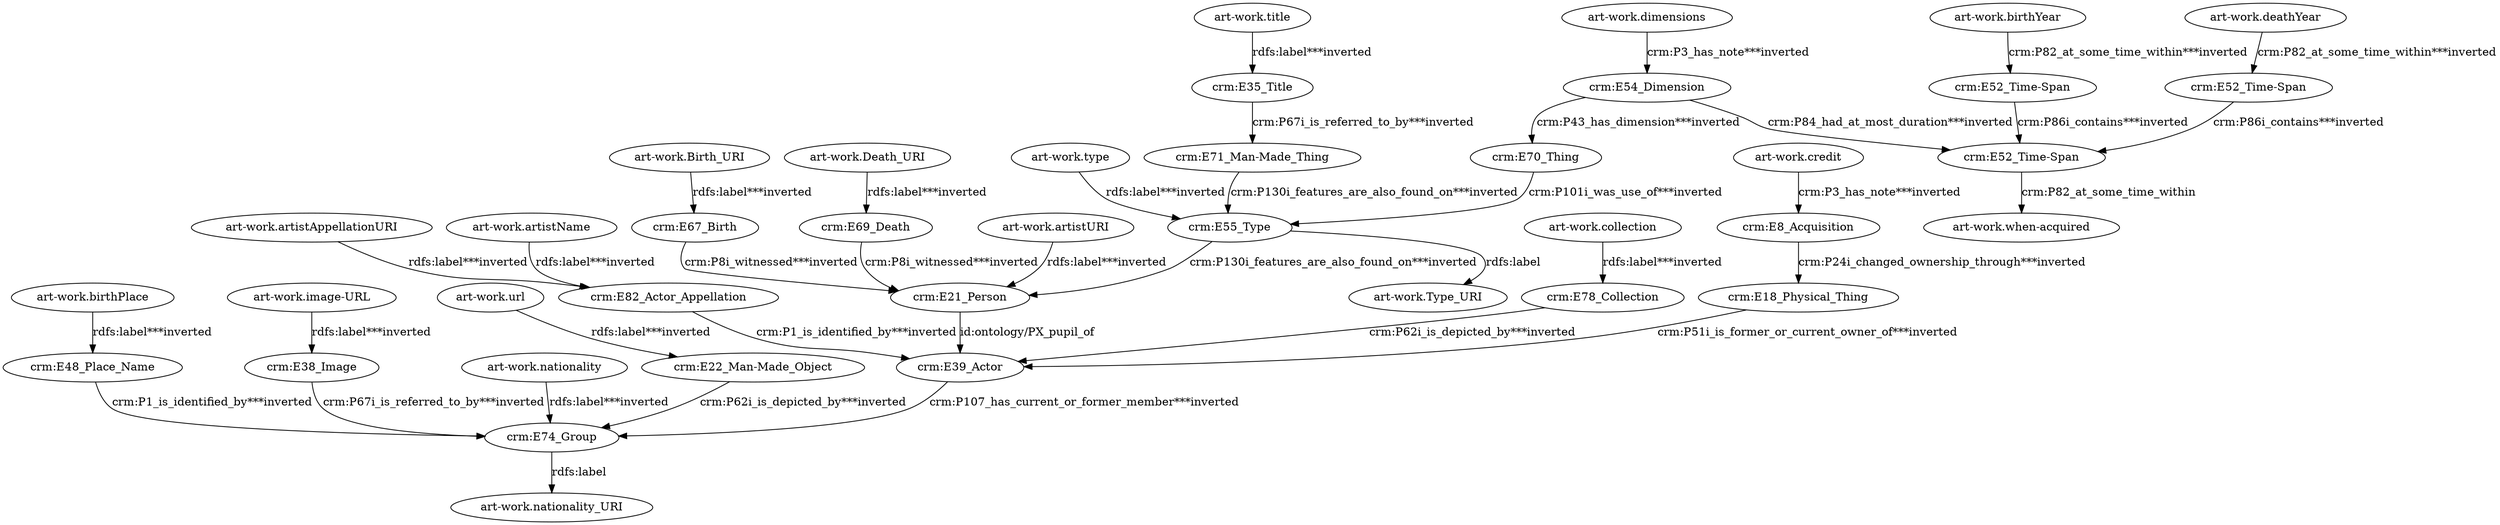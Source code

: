 digraph {
  "art-work.Birth_URI" [type=attribute_name,label="art-work.Birth_URI"]
  "crm:E67_Birth1" [type=class_uri,label="crm:E67_Birth"]
  "art-work.Death_URI" [type=attribute_name,label="art-work.Death_URI"]
  "crm:E69_Death1" [type=class_uri,label="crm:E69_Death"]
  "art-work.artistAppellationURI" [type=attribute_name,label="art-work.artistAppellationURI"]
  "crm:E82_Actor_Appellation1" [type=class_uri,label="crm:E82_Actor_Appellation"]
  "art-work.artistName" [type=attribute_name,label="art-work.artistName"]
  "art-work.artistURI" [type=attribute_name,label="art-work.artistURI"]
  "crm:E21_Person1" [type=class_uri,label="crm:E21_Person"]
  "art-work.birthPlace" [type=attribute_name,label="art-work.birthPlace"]
  "crm:E48_Place_Name1" [type=class_uri,label="crm:E48_Place_Name"]
  "art-work.birthYear" [type=attribute_name,label="art-work.birthYear"]
  "crm:E52_Time-Span1" [type=class_uri,label="crm:E52_Time-Span"]
  "art-work.collection" [type=attribute_name,label="art-work.collection"]
  "crm:E78_Collection1" [type=class_uri,label="crm:E78_Collection"]
  "art-work.credit" [type=attribute_name,label="art-work.credit"]
  "crm:E8_Acquisition1" [type=class_uri,label="crm:E8_Acquisition"]
  "art-work.deathYear" [type=attribute_name,label="art-work.deathYear"]
  "crm:E52_Time-Span2" [type=class_uri,label="crm:E52_Time-Span"]
  "art-work.dimensions" [type=attribute_name,label="art-work.dimensions"]
  "crm:E54_Dimension1" [type=class_uri,label="crm:E54_Dimension"]
  "art-work.image-URL" [type=attribute_name,label="art-work.image-URL"]
  "crm:E38_Image1" [type=class_uri,label="crm:E38_Image"]
  "art-work.nationality" [type=attribute_name,label="art-work.nationality"]
  "crm:E74_Group1" [type=class_uri,label="crm:E74_Group"]
  "art-work.title" [type=attribute_name,label="art-work.title"]
  "crm:E35_Title1" [type=class_uri,label="crm:E35_Title"]
  "art-work.type" [type=attribute_name,label="art-work.type"]
  "crm:E55_Type1" [type=class_uri,label="crm:E55_Type"]
  "art-work.url" [type=attribute_name,label="art-work.url"]
  "crm:E22_Man-Made_Object1" [type=class_uri,label="crm:E22_Man-Made_Object"]
  "crm:E18_Physical_Thing" [type=class_uri,label="crm:E18_Physical_Thing"]
  "crm:E39_Actor" [type=class_uri,label="crm:E39_Actor"]
  "crm:E71_Man-Made_Thing" [type=class_uri,label="crm:E71_Man-Made_Thing"]
  "crm:E52_Time-Span3" [type=class_uri,label="crm:E52_Time-Span"]
  "art-work.when-acquired" [type=attribute_name,label="art-work.when-acquired"]
  "crm:E70_Thing" [type=class_uri,label="crm:E70_Thing"]
  "art-work.Type_URI" [type=attribute_name,label="art-work.Type_URI"]
  "art-work.nationality_URI" [type=attribute_name,label="art-work.nationality_URI"]
  "art-work.Birth_URI" -> "crm:E67_Birth1" [type=st_property_uri,label="rdfs:label***inverted"]
  "art-work.Death_URI" -> "crm:E69_Death1" [type=st_property_uri,label="rdfs:label***inverted"]
  "art-work.artistAppellationURI" -> "crm:E82_Actor_Appellation1" [type=st_property_uri,label="rdfs:label***inverted"]
  "art-work.artistName" -> "crm:E82_Actor_Appellation1" [type=st_property_uri,label="rdfs:label***inverted"]
  "art-work.artistURI" -> "crm:E21_Person1" [type=st_property_uri,label="rdfs:label***inverted"]
  "art-work.birthPlace" -> "crm:E48_Place_Name1" [type=st_property_uri,label="rdfs:label***inverted"]
  "art-work.birthYear" -> "crm:E52_Time-Span1" [type=st_property_uri,label="crm:P82_at_some_time_within***inverted"]
  "art-work.collection" -> "crm:E78_Collection1" [type=st_property_uri,label="rdfs:label***inverted"]
  "art-work.credit" -> "crm:E8_Acquisition1" [type=st_property_uri,label="crm:P3_has_note***inverted"]
  "art-work.deathYear" -> "crm:E52_Time-Span2" [type=st_property_uri,label="crm:P82_at_some_time_within***inverted"]
  "art-work.dimensions" -> "crm:E54_Dimension1" [type=st_property_uri,label="crm:P3_has_note***inverted"]
  "art-work.image-URL" -> "crm:E38_Image1" [type=st_property_uri,label="rdfs:label***inverted"]
  "art-work.nationality" -> "crm:E74_Group1" [type=st_property_uri,label="rdfs:label***inverted"]
  "art-work.title" -> "crm:E35_Title1" [type=st_property_uri,label="rdfs:label***inverted"]
  "art-work.type" -> "crm:E55_Type1" [type=st_property_uri,label="rdfs:label***inverted"]
  "art-work.url" -> "crm:E22_Man-Made_Object1" [type=st_property_uri,label="rdfs:label***inverted"]
  "crm:E18_Physical_Thing" -> "crm:E39_Actor" [type=direct_property_uri,label="crm:P51i_is_former_or_current_owner_of***inverted"]
  "crm:E21_Person1" -> "crm:E39_Actor" [label="id:ontology/PX_pupil_of",type=direct_property_uri]
  "crm:E22_Man-Made_Object1" -> "crm:E74_Group1" [type=inherited,label="crm:P62i_is_depicted_by***inverted"]
  "crm:E35_Title1" -> "crm:E71_Man-Made_Thing" [type=inherited,label="crm:P67i_is_referred_to_by***inverted"]
  "crm:E38_Image1" -> "crm:E74_Group1" [type=inherited,label="crm:P67i_is_referred_to_by***inverted"]
  "crm:E39_Actor" -> "crm:E74_Group1" [type=direct_property_uri,label="crm:P107_has_current_or_former_member***inverted"]
  "crm:E48_Place_Name1" -> "crm:E74_Group1" [type=inherited,label="crm:P1_is_identified_by***inverted"]
  "crm:E52_Time-Span1" -> "crm:E52_Time-Span3" [type=direct_property_uri,label="crm:P86i_contains***inverted"]
  "crm:E52_Time-Span2" -> "crm:E52_Time-Span3" [type=direct_property_uri,label="crm:P86i_contains***inverted"]
  "crm:E52_Time-Span3" -> "art-work.when-acquired" [label="crm:P82_at_some_time_within",type=st_property_uri]
  "crm:E54_Dimension1" -> "crm:E52_Time-Span3" [type=direct_property_uri,label="crm:P84_had_at_most_duration***inverted"]
  "crm:E54_Dimension1" -> "crm:E70_Thing" [type=direct_property_uri,label="crm:P43_has_dimension***inverted"]
  "crm:E55_Type1" -> "art-work.Type_URI" [label="rdfs:label",type=st_property_uri]
  "crm:E55_Type1" -> "crm:E21_Person1" [type=inherited,label="crm:P130i_features_are_also_found_on***inverted"]
  "crm:E67_Birth1" -> "crm:E21_Person1" [type=inherited,label="crm:P8i_witnessed***inverted"]
  "crm:E69_Death1" -> "crm:E21_Person1" [type=inherited,label="crm:P8i_witnessed***inverted"]
  "crm:E70_Thing" -> "crm:E55_Type1" [type=direct_property_uri,label="crm:P101i_was_use_of***inverted"]
  "crm:E71_Man-Made_Thing" -> "crm:E55_Type1" [type=inherited,label="crm:P130i_features_are_also_found_on***inverted"]
  "crm:E74_Group1" -> "art-work.nationality_URI" [label="rdfs:label",type=st_property_uri]
  "crm:E78_Collection1" -> "crm:E39_Actor" [type=inherited,label="crm:P62i_is_depicted_by***inverted"]
  "crm:E82_Actor_Appellation1" -> "crm:E39_Actor" [type=inherited,label="crm:P1_is_identified_by***inverted"]
  "crm:E8_Acquisition1" -> "crm:E18_Physical_Thing" [type=direct_property_uri,label="crm:P24i_changed_ownership_through***inverted"]
}
